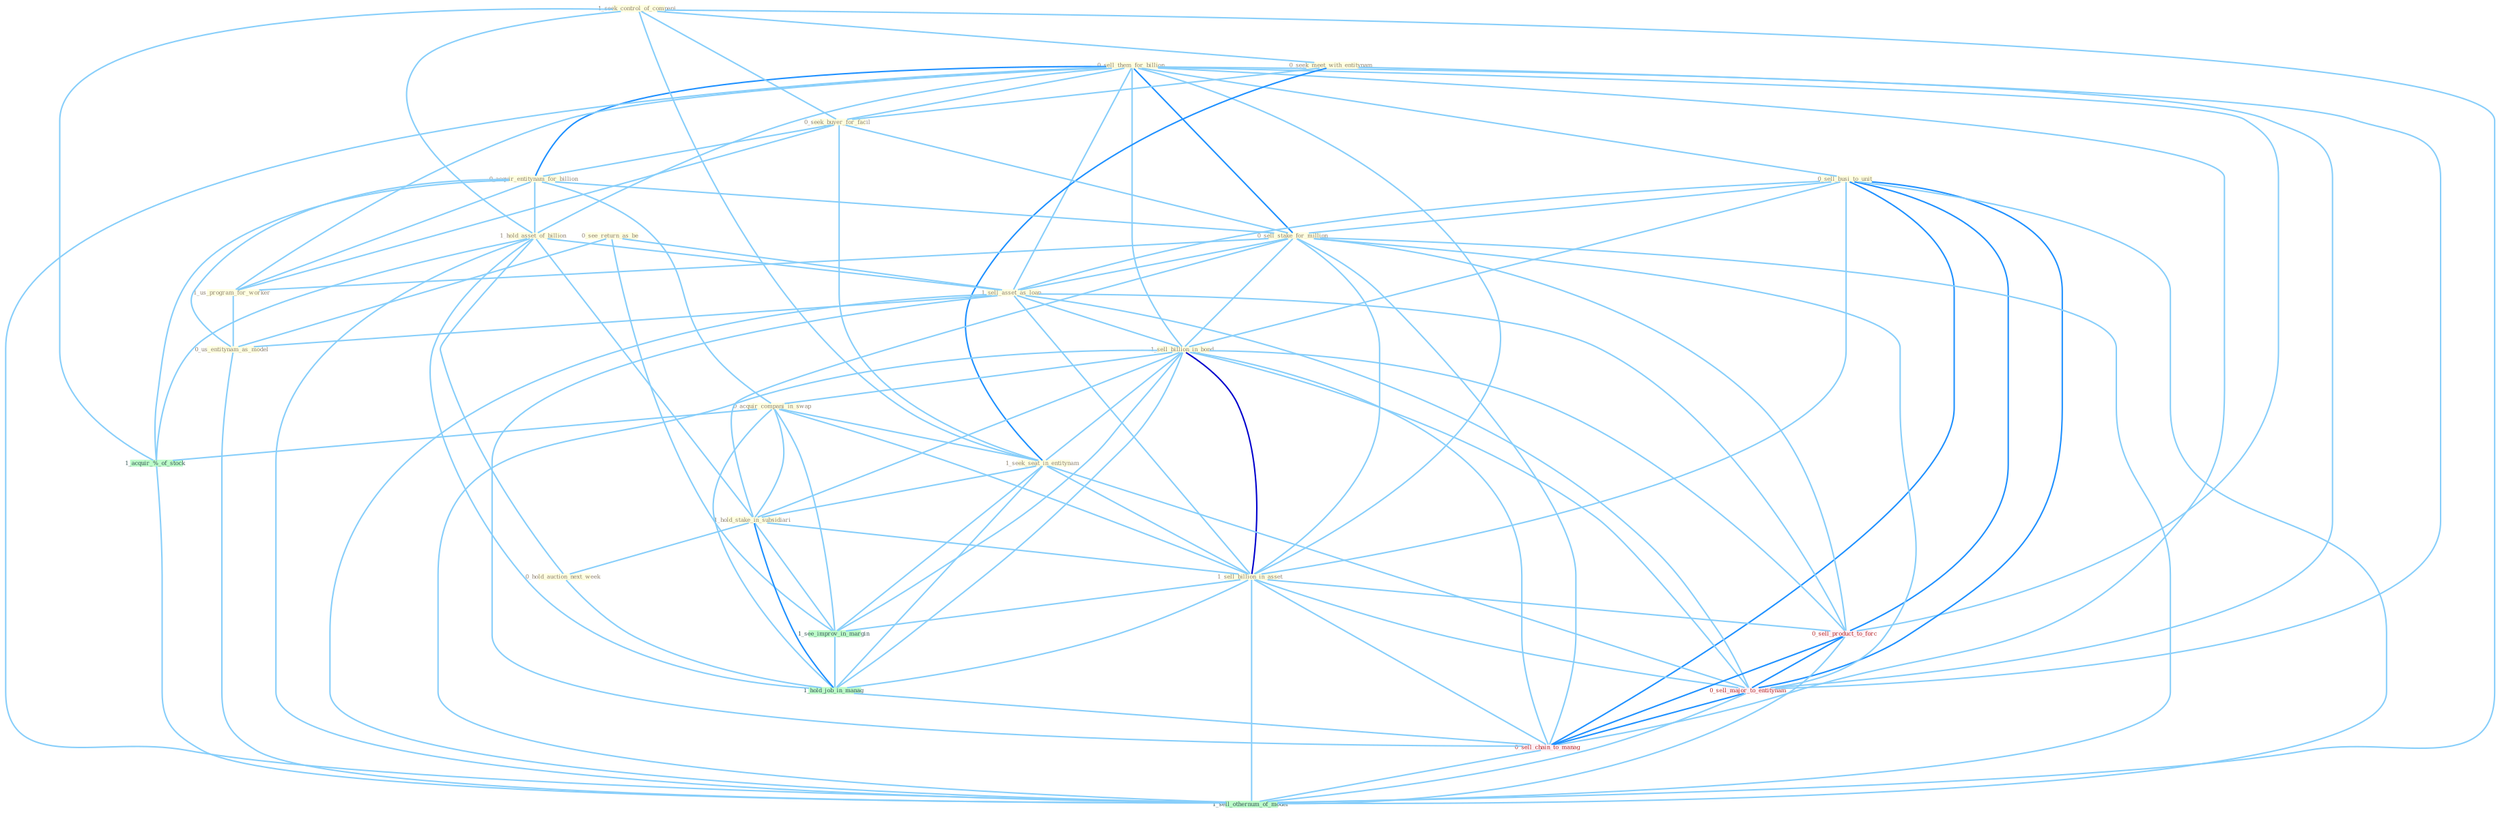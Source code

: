 Graph G{ 
    node
    [shape=polygon,style=filled,width=.5,height=.06,color="#BDFCC9",fixedsize=true,fontsize=4,
    fontcolor="#2f4f4f"];
    {node
    [color="#ffffe0", fontcolor="#8b7d6b"] "0_see_return_as_be " "0_sell_them_for_billion " "1_seek_control_of_compani " "0_seek_meet_with_entitynam " "0_seek_buyer_for_facil " "0_acquir_entitynam_for_billion " "0_sell_busi_to_unit " "1_hold_asset_of_billion " "0_sell_stake_for_million " "1_sell_asset_as_loan " "1_sell_billion_in_bond " "1_us_program_for_worker " "0_acquir_compani_in_swap " "1_seek_seat_in_entitynam " "1_hold_stake_in_subsidiari " "0_us_entitynam_as_model " "1_sell_billion_in_asset " "0_hold_auction_next_week "}
{node [color="#fff0f5", fontcolor="#b22222"] "0_sell_product_to_forc " "0_sell_major_to_entitynam " "0_sell_chain_to_manag "}
edge [color="#B0E2FF"];

	"0_see_return_as_be " -- "1_sell_asset_as_loan " [w="1", color="#87cefa" ];
	"0_see_return_as_be " -- "0_us_entitynam_as_model " [w="1", color="#87cefa" ];
	"0_see_return_as_be " -- "1_see_improv_in_margin " [w="1", color="#87cefa" ];
	"0_sell_them_for_billion " -- "0_seek_buyer_for_facil " [w="1", color="#87cefa" ];
	"0_sell_them_for_billion " -- "0_acquir_entitynam_for_billion " [w="2", color="#1e90ff" , len=0.8];
	"0_sell_them_for_billion " -- "0_sell_busi_to_unit " [w="1", color="#87cefa" ];
	"0_sell_them_for_billion " -- "1_hold_asset_of_billion " [w="1", color="#87cefa" ];
	"0_sell_them_for_billion " -- "0_sell_stake_for_million " [w="2", color="#1e90ff" , len=0.8];
	"0_sell_them_for_billion " -- "1_sell_asset_as_loan " [w="1", color="#87cefa" ];
	"0_sell_them_for_billion " -- "1_sell_billion_in_bond " [w="1", color="#87cefa" ];
	"0_sell_them_for_billion " -- "1_us_program_for_worker " [w="1", color="#87cefa" ];
	"0_sell_them_for_billion " -- "1_sell_billion_in_asset " [w="1", color="#87cefa" ];
	"0_sell_them_for_billion " -- "0_sell_product_to_forc " [w="1", color="#87cefa" ];
	"0_sell_them_for_billion " -- "0_sell_major_to_entitynam " [w="1", color="#87cefa" ];
	"0_sell_them_for_billion " -- "0_sell_chain_to_manag " [w="1", color="#87cefa" ];
	"0_sell_them_for_billion " -- "1_sell_othernum_of_model " [w="1", color="#87cefa" ];
	"1_seek_control_of_compani " -- "0_seek_meet_with_entitynam " [w="1", color="#87cefa" ];
	"1_seek_control_of_compani " -- "0_seek_buyer_for_facil " [w="1", color="#87cefa" ];
	"1_seek_control_of_compani " -- "1_hold_asset_of_billion " [w="1", color="#87cefa" ];
	"1_seek_control_of_compani " -- "1_seek_seat_in_entitynam " [w="1", color="#87cefa" ];
	"1_seek_control_of_compani " -- "1_acquir_%_of_stock " [w="1", color="#87cefa" ];
	"1_seek_control_of_compani " -- "1_sell_othernum_of_model " [w="1", color="#87cefa" ];
	"0_seek_meet_with_entitynam " -- "0_seek_buyer_for_facil " [w="1", color="#87cefa" ];
	"0_seek_meet_with_entitynam " -- "1_seek_seat_in_entitynam " [w="2", color="#1e90ff" , len=0.8];
	"0_seek_meet_with_entitynam " -- "0_sell_major_to_entitynam " [w="1", color="#87cefa" ];
	"0_seek_buyer_for_facil " -- "0_acquir_entitynam_for_billion " [w="1", color="#87cefa" ];
	"0_seek_buyer_for_facil " -- "0_sell_stake_for_million " [w="1", color="#87cefa" ];
	"0_seek_buyer_for_facil " -- "1_us_program_for_worker " [w="1", color="#87cefa" ];
	"0_seek_buyer_for_facil " -- "1_seek_seat_in_entitynam " [w="1", color="#87cefa" ];
	"0_acquir_entitynam_for_billion " -- "1_hold_asset_of_billion " [w="1", color="#87cefa" ];
	"0_acquir_entitynam_for_billion " -- "0_sell_stake_for_million " [w="1", color="#87cefa" ];
	"0_acquir_entitynam_for_billion " -- "1_us_program_for_worker " [w="1", color="#87cefa" ];
	"0_acquir_entitynam_for_billion " -- "0_acquir_compani_in_swap " [w="1", color="#87cefa" ];
	"0_acquir_entitynam_for_billion " -- "0_us_entitynam_as_model " [w="1", color="#87cefa" ];
	"0_acquir_entitynam_for_billion " -- "1_acquir_%_of_stock " [w="1", color="#87cefa" ];
	"0_sell_busi_to_unit " -- "0_sell_stake_for_million " [w="1", color="#87cefa" ];
	"0_sell_busi_to_unit " -- "1_sell_asset_as_loan " [w="1", color="#87cefa" ];
	"0_sell_busi_to_unit " -- "1_sell_billion_in_bond " [w="1", color="#87cefa" ];
	"0_sell_busi_to_unit " -- "1_sell_billion_in_asset " [w="1", color="#87cefa" ];
	"0_sell_busi_to_unit " -- "0_sell_product_to_forc " [w="2", color="#1e90ff" , len=0.8];
	"0_sell_busi_to_unit " -- "0_sell_major_to_entitynam " [w="2", color="#1e90ff" , len=0.8];
	"0_sell_busi_to_unit " -- "0_sell_chain_to_manag " [w="2", color="#1e90ff" , len=0.8];
	"0_sell_busi_to_unit " -- "1_sell_othernum_of_model " [w="1", color="#87cefa" ];
	"1_hold_asset_of_billion " -- "1_sell_asset_as_loan " [w="1", color="#87cefa" ];
	"1_hold_asset_of_billion " -- "1_hold_stake_in_subsidiari " [w="1", color="#87cefa" ];
	"1_hold_asset_of_billion " -- "0_hold_auction_next_week " [w="1", color="#87cefa" ];
	"1_hold_asset_of_billion " -- "1_acquir_%_of_stock " [w="1", color="#87cefa" ];
	"1_hold_asset_of_billion " -- "1_hold_job_in_manag " [w="1", color="#87cefa" ];
	"1_hold_asset_of_billion " -- "1_sell_othernum_of_model " [w="1", color="#87cefa" ];
	"0_sell_stake_for_million " -- "1_sell_asset_as_loan " [w="1", color="#87cefa" ];
	"0_sell_stake_for_million " -- "1_sell_billion_in_bond " [w="1", color="#87cefa" ];
	"0_sell_stake_for_million " -- "1_us_program_for_worker " [w="1", color="#87cefa" ];
	"0_sell_stake_for_million " -- "1_hold_stake_in_subsidiari " [w="1", color="#87cefa" ];
	"0_sell_stake_for_million " -- "1_sell_billion_in_asset " [w="1", color="#87cefa" ];
	"0_sell_stake_for_million " -- "0_sell_product_to_forc " [w="1", color="#87cefa" ];
	"0_sell_stake_for_million " -- "0_sell_major_to_entitynam " [w="1", color="#87cefa" ];
	"0_sell_stake_for_million " -- "0_sell_chain_to_manag " [w="1", color="#87cefa" ];
	"0_sell_stake_for_million " -- "1_sell_othernum_of_model " [w="1", color="#87cefa" ];
	"1_sell_asset_as_loan " -- "1_sell_billion_in_bond " [w="1", color="#87cefa" ];
	"1_sell_asset_as_loan " -- "0_us_entitynam_as_model " [w="1", color="#87cefa" ];
	"1_sell_asset_as_loan " -- "1_sell_billion_in_asset " [w="1", color="#87cefa" ];
	"1_sell_asset_as_loan " -- "0_sell_product_to_forc " [w="1", color="#87cefa" ];
	"1_sell_asset_as_loan " -- "0_sell_major_to_entitynam " [w="1", color="#87cefa" ];
	"1_sell_asset_as_loan " -- "0_sell_chain_to_manag " [w="1", color="#87cefa" ];
	"1_sell_asset_as_loan " -- "1_sell_othernum_of_model " [w="1", color="#87cefa" ];
	"1_sell_billion_in_bond " -- "0_acquir_compani_in_swap " [w="1", color="#87cefa" ];
	"1_sell_billion_in_bond " -- "1_seek_seat_in_entitynam " [w="1", color="#87cefa" ];
	"1_sell_billion_in_bond " -- "1_hold_stake_in_subsidiari " [w="1", color="#87cefa" ];
	"1_sell_billion_in_bond " -- "1_sell_billion_in_asset " [w="3", color="#0000cd" , len=0.6];
	"1_sell_billion_in_bond " -- "1_see_improv_in_margin " [w="1", color="#87cefa" ];
	"1_sell_billion_in_bond " -- "1_hold_job_in_manag " [w="1", color="#87cefa" ];
	"1_sell_billion_in_bond " -- "0_sell_product_to_forc " [w="1", color="#87cefa" ];
	"1_sell_billion_in_bond " -- "0_sell_major_to_entitynam " [w="1", color="#87cefa" ];
	"1_sell_billion_in_bond " -- "0_sell_chain_to_manag " [w="1", color="#87cefa" ];
	"1_sell_billion_in_bond " -- "1_sell_othernum_of_model " [w="1", color="#87cefa" ];
	"1_us_program_for_worker " -- "0_us_entitynam_as_model " [w="1", color="#87cefa" ];
	"0_acquir_compani_in_swap " -- "1_seek_seat_in_entitynam " [w="1", color="#87cefa" ];
	"0_acquir_compani_in_swap " -- "1_hold_stake_in_subsidiari " [w="1", color="#87cefa" ];
	"0_acquir_compani_in_swap " -- "1_sell_billion_in_asset " [w="1", color="#87cefa" ];
	"0_acquir_compani_in_swap " -- "1_see_improv_in_margin " [w="1", color="#87cefa" ];
	"0_acquir_compani_in_swap " -- "1_acquir_%_of_stock " [w="1", color="#87cefa" ];
	"0_acquir_compani_in_swap " -- "1_hold_job_in_manag " [w="1", color="#87cefa" ];
	"1_seek_seat_in_entitynam " -- "1_hold_stake_in_subsidiari " [w="1", color="#87cefa" ];
	"1_seek_seat_in_entitynam " -- "1_sell_billion_in_asset " [w="1", color="#87cefa" ];
	"1_seek_seat_in_entitynam " -- "1_see_improv_in_margin " [w="1", color="#87cefa" ];
	"1_seek_seat_in_entitynam " -- "1_hold_job_in_manag " [w="1", color="#87cefa" ];
	"1_seek_seat_in_entitynam " -- "0_sell_major_to_entitynam " [w="1", color="#87cefa" ];
	"1_hold_stake_in_subsidiari " -- "1_sell_billion_in_asset " [w="1", color="#87cefa" ];
	"1_hold_stake_in_subsidiari " -- "0_hold_auction_next_week " [w="1", color="#87cefa" ];
	"1_hold_stake_in_subsidiari " -- "1_see_improv_in_margin " [w="1", color="#87cefa" ];
	"1_hold_stake_in_subsidiari " -- "1_hold_job_in_manag " [w="2", color="#1e90ff" , len=0.8];
	"0_us_entitynam_as_model " -- "1_sell_othernum_of_model " [w="1", color="#87cefa" ];
	"1_sell_billion_in_asset " -- "1_see_improv_in_margin " [w="1", color="#87cefa" ];
	"1_sell_billion_in_asset " -- "1_hold_job_in_manag " [w="1", color="#87cefa" ];
	"1_sell_billion_in_asset " -- "0_sell_product_to_forc " [w="1", color="#87cefa" ];
	"1_sell_billion_in_asset " -- "0_sell_major_to_entitynam " [w="1", color="#87cefa" ];
	"1_sell_billion_in_asset " -- "0_sell_chain_to_manag " [w="1", color="#87cefa" ];
	"1_sell_billion_in_asset " -- "1_sell_othernum_of_model " [w="1", color="#87cefa" ];
	"0_hold_auction_next_week " -- "1_hold_job_in_manag " [w="1", color="#87cefa" ];
	"1_see_improv_in_margin " -- "1_hold_job_in_manag " [w="1", color="#87cefa" ];
	"1_acquir_%_of_stock " -- "1_sell_othernum_of_model " [w="1", color="#87cefa" ];
	"1_hold_job_in_manag " -- "0_sell_chain_to_manag " [w="1", color="#87cefa" ];
	"0_sell_product_to_forc " -- "0_sell_major_to_entitynam " [w="2", color="#1e90ff" , len=0.8];
	"0_sell_product_to_forc " -- "0_sell_chain_to_manag " [w="2", color="#1e90ff" , len=0.8];
	"0_sell_product_to_forc " -- "1_sell_othernum_of_model " [w="1", color="#87cefa" ];
	"0_sell_major_to_entitynam " -- "0_sell_chain_to_manag " [w="2", color="#1e90ff" , len=0.8];
	"0_sell_major_to_entitynam " -- "1_sell_othernum_of_model " [w="1", color="#87cefa" ];
	"0_sell_chain_to_manag " -- "1_sell_othernum_of_model " [w="1", color="#87cefa" ];
}